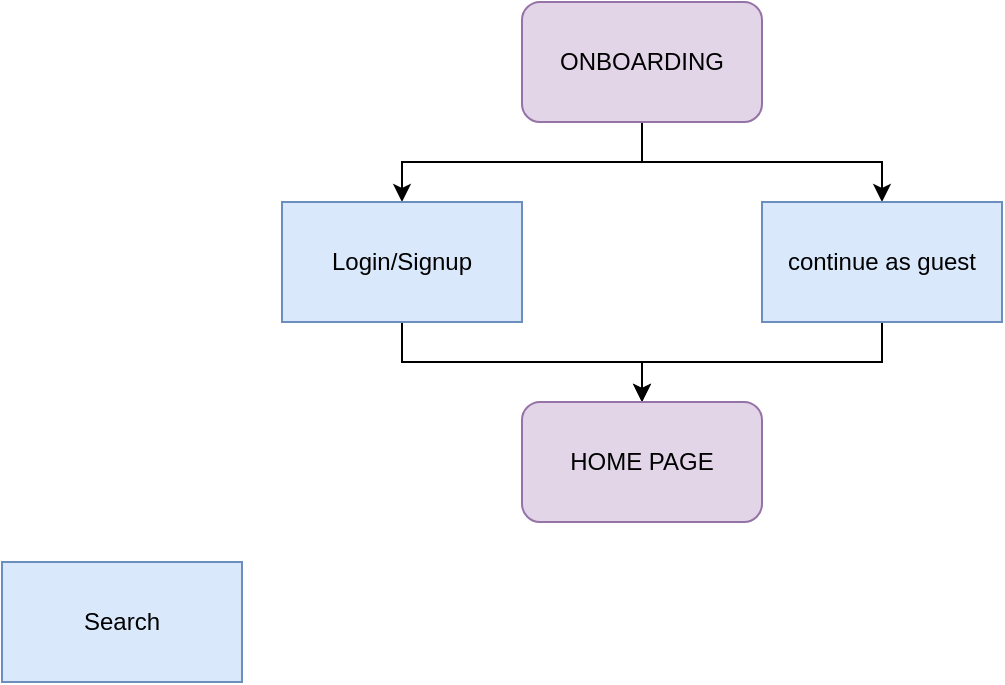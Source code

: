 <mxfile version="22.0.4" type="github">
  <diagram name="Page-1" id="q-VeE9Vm2X-PATiA4hqb">
    <mxGraphModel dx="1000" dy="516" grid="1" gridSize="10" guides="1" tooltips="1" connect="1" arrows="1" fold="1" page="1" pageScale="1" pageWidth="1169" pageHeight="827" math="0" shadow="0">
      <root>
        <mxCell id="0" />
        <mxCell id="1" parent="0" />
        <mxCell id="zLEnQetIDNEak065j-E9-5" value="" style="edgeStyle=orthogonalEdgeStyle;rounded=0;orthogonalLoop=1;jettySize=auto;html=1;" edge="1" parent="1" source="zLEnQetIDNEak065j-E9-1" target="zLEnQetIDNEak065j-E9-4">
          <mxGeometry relative="1" as="geometry" />
        </mxCell>
        <mxCell id="zLEnQetIDNEak065j-E9-7" style="edgeStyle=orthogonalEdgeStyle;rounded=0;orthogonalLoop=1;jettySize=auto;html=1;" edge="1" parent="1" source="zLEnQetIDNEak065j-E9-1" target="zLEnQetIDNEak065j-E9-6">
          <mxGeometry relative="1" as="geometry">
            <Array as="points">
              <mxPoint x="560" y="100" />
              <mxPoint x="680" y="100" />
            </Array>
          </mxGeometry>
        </mxCell>
        <mxCell id="zLEnQetIDNEak065j-E9-1" value="ONBOARDING" style="rounded=1;whiteSpace=wrap;html=1;fillColor=#e1d5e7;strokeColor=#9673a6;" vertex="1" parent="1">
          <mxGeometry x="500" y="20" width="120" height="60" as="geometry" />
        </mxCell>
        <mxCell id="zLEnQetIDNEak065j-E9-9" style="edgeStyle=orthogonalEdgeStyle;rounded=0;orthogonalLoop=1;jettySize=auto;html=1;entryX=0.5;entryY=0;entryDx=0;entryDy=0;" edge="1" parent="1" source="zLEnQetIDNEak065j-E9-4" target="zLEnQetIDNEak065j-E9-8">
          <mxGeometry relative="1" as="geometry" />
        </mxCell>
        <mxCell id="zLEnQetIDNEak065j-E9-4" value="Login/Signup" style="rounded=0;whiteSpace=wrap;html=1;fillColor=#dae8fc;strokeColor=#6c8ebf;" vertex="1" parent="1">
          <mxGeometry x="380" y="120" width="120" height="60" as="geometry" />
        </mxCell>
        <mxCell id="zLEnQetIDNEak065j-E9-10" style="edgeStyle=orthogonalEdgeStyle;rounded=0;orthogonalLoop=1;jettySize=auto;html=1;" edge="1" parent="1" source="zLEnQetIDNEak065j-E9-6" target="zLEnQetIDNEak065j-E9-8">
          <mxGeometry relative="1" as="geometry" />
        </mxCell>
        <mxCell id="zLEnQetIDNEak065j-E9-6" value="continue as guest" style="rounded=0;whiteSpace=wrap;html=1;fillColor=#dae8fc;strokeColor=#6c8ebf;" vertex="1" parent="1">
          <mxGeometry x="620" y="120" width="120" height="60" as="geometry" />
        </mxCell>
        <mxCell id="zLEnQetIDNEak065j-E9-8" value="HOME PAGE" style="rounded=1;whiteSpace=wrap;html=1;fillColor=#e1d5e7;strokeColor=#9673a6;" vertex="1" parent="1">
          <mxGeometry x="500" y="220" width="120" height="60" as="geometry" />
        </mxCell>
        <mxCell id="zLEnQetIDNEak065j-E9-11" value="Search" style="rounded=0;whiteSpace=wrap;html=1;fillColor=#dae8fc;strokeColor=#6c8ebf;" vertex="1" parent="1">
          <mxGeometry x="240" y="300" width="120" height="60" as="geometry" />
        </mxCell>
      </root>
    </mxGraphModel>
  </diagram>
</mxfile>
